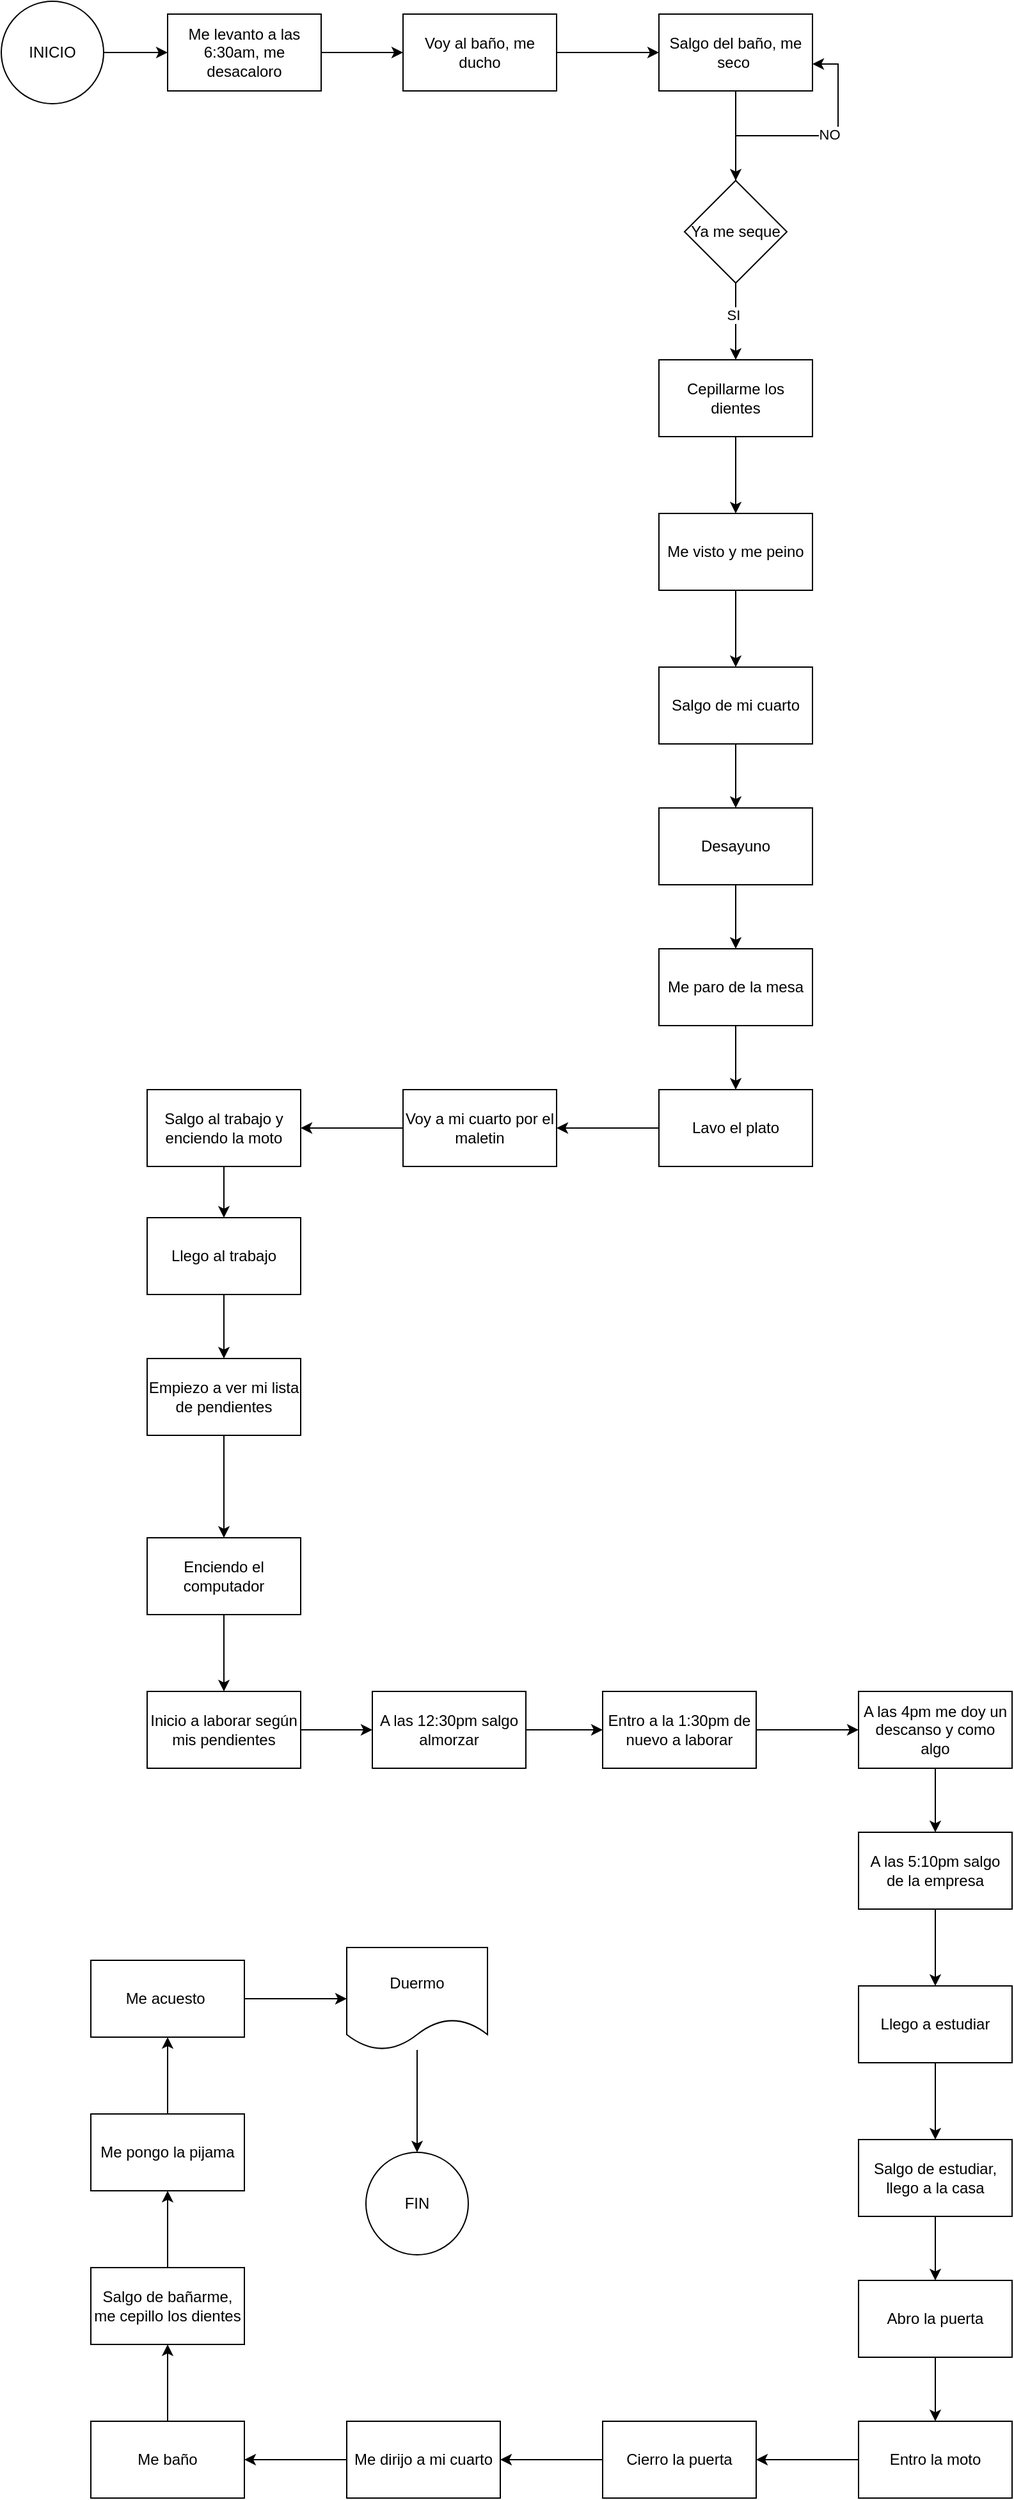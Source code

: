 <mxfile version="26.0.16">
  <diagram name="Página-1" id="K7Wull6o4n6hLo7Ys3QJ">
    <mxGraphModel dx="1707" dy="468" grid="1" gridSize="10" guides="1" tooltips="1" connect="1" arrows="1" fold="1" page="1" pageScale="1" pageWidth="827" pageHeight="1169" math="0" shadow="0">
      <root>
        <mxCell id="0" />
        <mxCell id="1" parent="0" />
        <mxCell id="taE81mQ46KyNj3JrBvwn-3" value="" style="edgeStyle=orthogonalEdgeStyle;rounded=0;orthogonalLoop=1;jettySize=auto;html=1;" edge="1" parent="1" source="taE81mQ46KyNj3JrBvwn-1" target="taE81mQ46KyNj3JrBvwn-2">
          <mxGeometry relative="1" as="geometry" />
        </mxCell>
        <mxCell id="taE81mQ46KyNj3JrBvwn-1" value="INICIO" style="ellipse;whiteSpace=wrap;html=1;aspect=fixed;" vertex="1" parent="1">
          <mxGeometry x="-20" y="10" width="80" height="80" as="geometry" />
        </mxCell>
        <mxCell id="taE81mQ46KyNj3JrBvwn-5" value="" style="edgeStyle=orthogonalEdgeStyle;rounded=0;orthogonalLoop=1;jettySize=auto;html=1;" edge="1" parent="1" source="taE81mQ46KyNj3JrBvwn-2" target="taE81mQ46KyNj3JrBvwn-4">
          <mxGeometry relative="1" as="geometry" />
        </mxCell>
        <mxCell id="taE81mQ46KyNj3JrBvwn-2" value="Me levanto a las 6:30am, me desacaloro" style="whiteSpace=wrap;html=1;" vertex="1" parent="1">
          <mxGeometry x="110" y="20" width="120" height="60" as="geometry" />
        </mxCell>
        <mxCell id="taE81mQ46KyNj3JrBvwn-7" value="" style="edgeStyle=orthogonalEdgeStyle;rounded=0;orthogonalLoop=1;jettySize=auto;html=1;" edge="1" parent="1" source="taE81mQ46KyNj3JrBvwn-4" target="taE81mQ46KyNj3JrBvwn-6">
          <mxGeometry relative="1" as="geometry" />
        </mxCell>
        <mxCell id="taE81mQ46KyNj3JrBvwn-4" value="Voy al baño, me ducho" style="whiteSpace=wrap;html=1;" vertex="1" parent="1">
          <mxGeometry x="294" y="20" width="120" height="60" as="geometry" />
        </mxCell>
        <mxCell id="taE81mQ46KyNj3JrBvwn-9" value="" style="edgeStyle=orthogonalEdgeStyle;rounded=0;orthogonalLoop=1;jettySize=auto;html=1;" edge="1" parent="1" source="taE81mQ46KyNj3JrBvwn-6" target="taE81mQ46KyNj3JrBvwn-8">
          <mxGeometry relative="1" as="geometry" />
        </mxCell>
        <mxCell id="taE81mQ46KyNj3JrBvwn-6" value="Salgo del baño, me seco&amp;nbsp;" style="whiteSpace=wrap;html=1;" vertex="1" parent="1">
          <mxGeometry x="494" y="20" width="120" height="60" as="geometry" />
        </mxCell>
        <mxCell id="taE81mQ46KyNj3JrBvwn-11" value="" style="edgeStyle=orthogonalEdgeStyle;rounded=0;orthogonalLoop=1;jettySize=auto;html=1;" edge="1" parent="1" source="taE81mQ46KyNj3JrBvwn-8" target="taE81mQ46KyNj3JrBvwn-10">
          <mxGeometry relative="1" as="geometry" />
        </mxCell>
        <mxCell id="taE81mQ46KyNj3JrBvwn-16" value="SI" style="edgeLabel;html=1;align=center;verticalAlign=middle;resizable=0;points=[];" vertex="1" connectable="0" parent="taE81mQ46KyNj3JrBvwn-11">
          <mxGeometry x="-0.167" y="-2" relative="1" as="geometry">
            <mxPoint as="offset" />
          </mxGeometry>
        </mxCell>
        <mxCell id="taE81mQ46KyNj3JrBvwn-8" value="Ya me seque" style="rhombus;whiteSpace=wrap;html=1;" vertex="1" parent="1">
          <mxGeometry x="514" y="150" width="80" height="80" as="geometry" />
        </mxCell>
        <mxCell id="taE81mQ46KyNj3JrBvwn-18" value="" style="edgeStyle=orthogonalEdgeStyle;rounded=0;orthogonalLoop=1;jettySize=auto;html=1;" edge="1" parent="1" source="taE81mQ46KyNj3JrBvwn-10" target="taE81mQ46KyNj3JrBvwn-17">
          <mxGeometry relative="1" as="geometry" />
        </mxCell>
        <mxCell id="taE81mQ46KyNj3JrBvwn-10" value="Cepillarme los dientes" style="whiteSpace=wrap;html=1;" vertex="1" parent="1">
          <mxGeometry x="494" y="290" width="120" height="60" as="geometry" />
        </mxCell>
        <mxCell id="taE81mQ46KyNj3JrBvwn-13" style="edgeStyle=orthogonalEdgeStyle;rounded=0;orthogonalLoop=1;jettySize=auto;html=1;entryX=1;entryY=0.65;entryDx=0;entryDy=0;entryPerimeter=0;" edge="1" parent="1" source="taE81mQ46KyNj3JrBvwn-8" target="taE81mQ46KyNj3JrBvwn-6">
          <mxGeometry relative="1" as="geometry" />
        </mxCell>
        <mxCell id="taE81mQ46KyNj3JrBvwn-14" value="NO" style="edgeLabel;html=1;align=center;verticalAlign=middle;resizable=0;points=[];" vertex="1" connectable="0" parent="taE81mQ46KyNj3JrBvwn-13">
          <mxGeometry x="0.131" y="1" relative="1" as="geometry">
            <mxPoint as="offset" />
          </mxGeometry>
        </mxCell>
        <mxCell id="taE81mQ46KyNj3JrBvwn-20" value="" style="edgeStyle=orthogonalEdgeStyle;rounded=0;orthogonalLoop=1;jettySize=auto;html=1;" edge="1" parent="1" source="taE81mQ46KyNj3JrBvwn-17" target="taE81mQ46KyNj3JrBvwn-19">
          <mxGeometry relative="1" as="geometry" />
        </mxCell>
        <mxCell id="taE81mQ46KyNj3JrBvwn-17" value="Me visto y me peino" style="whiteSpace=wrap;html=1;" vertex="1" parent="1">
          <mxGeometry x="494" y="410" width="120" height="60" as="geometry" />
        </mxCell>
        <mxCell id="taE81mQ46KyNj3JrBvwn-22" value="" style="edgeStyle=orthogonalEdgeStyle;rounded=0;orthogonalLoop=1;jettySize=auto;html=1;" edge="1" parent="1" source="taE81mQ46KyNj3JrBvwn-19" target="taE81mQ46KyNj3JrBvwn-21">
          <mxGeometry relative="1" as="geometry" />
        </mxCell>
        <mxCell id="taE81mQ46KyNj3JrBvwn-19" value="Salgo de mi cuarto" style="whiteSpace=wrap;html=1;" vertex="1" parent="1">
          <mxGeometry x="494" y="530" width="120" height="60" as="geometry" />
        </mxCell>
        <mxCell id="taE81mQ46KyNj3JrBvwn-24" value="" style="edgeStyle=orthogonalEdgeStyle;rounded=0;orthogonalLoop=1;jettySize=auto;html=1;" edge="1" parent="1" source="taE81mQ46KyNj3JrBvwn-21" target="taE81mQ46KyNj3JrBvwn-23">
          <mxGeometry relative="1" as="geometry" />
        </mxCell>
        <mxCell id="taE81mQ46KyNj3JrBvwn-21" value="Desayuno" style="whiteSpace=wrap;html=1;" vertex="1" parent="1">
          <mxGeometry x="494" y="640" width="120" height="60" as="geometry" />
        </mxCell>
        <mxCell id="taE81mQ46KyNj3JrBvwn-26" value="" style="edgeStyle=orthogonalEdgeStyle;rounded=0;orthogonalLoop=1;jettySize=auto;html=1;" edge="1" parent="1" source="taE81mQ46KyNj3JrBvwn-23" target="taE81mQ46KyNj3JrBvwn-25">
          <mxGeometry relative="1" as="geometry" />
        </mxCell>
        <mxCell id="taE81mQ46KyNj3JrBvwn-23" value="Me paro de la mesa" style="whiteSpace=wrap;html=1;" vertex="1" parent="1">
          <mxGeometry x="494" y="750" width="120" height="60" as="geometry" />
        </mxCell>
        <mxCell id="taE81mQ46KyNj3JrBvwn-28" value="" style="edgeStyle=orthogonalEdgeStyle;rounded=0;orthogonalLoop=1;jettySize=auto;html=1;" edge="1" parent="1" source="taE81mQ46KyNj3JrBvwn-25" target="taE81mQ46KyNj3JrBvwn-27">
          <mxGeometry relative="1" as="geometry" />
        </mxCell>
        <mxCell id="taE81mQ46KyNj3JrBvwn-25" value="Lavo el plato" style="whiteSpace=wrap;html=1;" vertex="1" parent="1">
          <mxGeometry x="494" y="860" width="120" height="60" as="geometry" />
        </mxCell>
        <mxCell id="taE81mQ46KyNj3JrBvwn-30" value="" style="edgeStyle=orthogonalEdgeStyle;rounded=0;orthogonalLoop=1;jettySize=auto;html=1;" edge="1" parent="1" source="taE81mQ46KyNj3JrBvwn-27" target="taE81mQ46KyNj3JrBvwn-29">
          <mxGeometry relative="1" as="geometry" />
        </mxCell>
        <mxCell id="taE81mQ46KyNj3JrBvwn-27" value="Voy a mi cuarto por el maletin" style="whiteSpace=wrap;html=1;" vertex="1" parent="1">
          <mxGeometry x="294" y="860" width="120" height="60" as="geometry" />
        </mxCell>
        <mxCell id="taE81mQ46KyNj3JrBvwn-32" value="" style="edgeStyle=orthogonalEdgeStyle;rounded=0;orthogonalLoop=1;jettySize=auto;html=1;" edge="1" parent="1" source="taE81mQ46KyNj3JrBvwn-29" target="taE81mQ46KyNj3JrBvwn-31">
          <mxGeometry relative="1" as="geometry" />
        </mxCell>
        <mxCell id="taE81mQ46KyNj3JrBvwn-29" value="Salgo al trabajo y enciendo la moto" style="whiteSpace=wrap;html=1;" vertex="1" parent="1">
          <mxGeometry x="94" y="860" width="120" height="60" as="geometry" />
        </mxCell>
        <mxCell id="taE81mQ46KyNj3JrBvwn-34" value="" style="edgeStyle=orthogonalEdgeStyle;rounded=0;orthogonalLoop=1;jettySize=auto;html=1;" edge="1" parent="1" source="taE81mQ46KyNj3JrBvwn-31" target="taE81mQ46KyNj3JrBvwn-33">
          <mxGeometry relative="1" as="geometry" />
        </mxCell>
        <mxCell id="taE81mQ46KyNj3JrBvwn-31" value="Llego al trabajo" style="whiteSpace=wrap;html=1;" vertex="1" parent="1">
          <mxGeometry x="94" y="960" width="120" height="60" as="geometry" />
        </mxCell>
        <mxCell id="taE81mQ46KyNj3JrBvwn-36" value="" style="edgeStyle=orthogonalEdgeStyle;rounded=0;orthogonalLoop=1;jettySize=auto;html=1;" edge="1" parent="1" source="taE81mQ46KyNj3JrBvwn-33" target="taE81mQ46KyNj3JrBvwn-35">
          <mxGeometry relative="1" as="geometry" />
        </mxCell>
        <mxCell id="taE81mQ46KyNj3JrBvwn-33" value="Empiezo a ver mi lista de pendientes" style="whiteSpace=wrap;html=1;" vertex="1" parent="1">
          <mxGeometry x="94" y="1070" width="120" height="60" as="geometry" />
        </mxCell>
        <mxCell id="taE81mQ46KyNj3JrBvwn-38" value="" style="edgeStyle=orthogonalEdgeStyle;rounded=0;orthogonalLoop=1;jettySize=auto;html=1;" edge="1" parent="1" source="taE81mQ46KyNj3JrBvwn-35" target="taE81mQ46KyNj3JrBvwn-37">
          <mxGeometry relative="1" as="geometry" />
        </mxCell>
        <mxCell id="taE81mQ46KyNj3JrBvwn-35" value="Enciendo el computador" style="whiteSpace=wrap;html=1;" vertex="1" parent="1">
          <mxGeometry x="94" y="1210" width="120" height="60" as="geometry" />
        </mxCell>
        <mxCell id="taE81mQ46KyNj3JrBvwn-40" value="" style="edgeStyle=orthogonalEdgeStyle;rounded=0;orthogonalLoop=1;jettySize=auto;html=1;" edge="1" parent="1" source="taE81mQ46KyNj3JrBvwn-37" target="taE81mQ46KyNj3JrBvwn-39">
          <mxGeometry relative="1" as="geometry" />
        </mxCell>
        <mxCell id="taE81mQ46KyNj3JrBvwn-37" value="Inicio a laborar según mis pendientes" style="whiteSpace=wrap;html=1;" vertex="1" parent="1">
          <mxGeometry x="94" y="1330" width="120" height="60" as="geometry" />
        </mxCell>
        <mxCell id="taE81mQ46KyNj3JrBvwn-42" value="" style="edgeStyle=orthogonalEdgeStyle;rounded=0;orthogonalLoop=1;jettySize=auto;html=1;" edge="1" parent="1" source="taE81mQ46KyNj3JrBvwn-39" target="taE81mQ46KyNj3JrBvwn-41">
          <mxGeometry relative="1" as="geometry" />
        </mxCell>
        <mxCell id="taE81mQ46KyNj3JrBvwn-39" value="A las 12:30pm salgo almorzar" style="whiteSpace=wrap;html=1;" vertex="1" parent="1">
          <mxGeometry x="270" y="1330" width="120" height="60" as="geometry" />
        </mxCell>
        <mxCell id="taE81mQ46KyNj3JrBvwn-44" value="" style="edgeStyle=orthogonalEdgeStyle;rounded=0;orthogonalLoop=1;jettySize=auto;html=1;" edge="1" parent="1" source="taE81mQ46KyNj3JrBvwn-41" target="taE81mQ46KyNj3JrBvwn-43">
          <mxGeometry relative="1" as="geometry" />
        </mxCell>
        <mxCell id="taE81mQ46KyNj3JrBvwn-41" value="Entro a la 1:30pm de nuevo a laborar" style="whiteSpace=wrap;html=1;" vertex="1" parent="1">
          <mxGeometry x="450" y="1330" width="120" height="60" as="geometry" />
        </mxCell>
        <mxCell id="taE81mQ46KyNj3JrBvwn-46" value="" style="edgeStyle=orthogonalEdgeStyle;rounded=0;orthogonalLoop=1;jettySize=auto;html=1;" edge="1" parent="1" source="taE81mQ46KyNj3JrBvwn-43" target="taE81mQ46KyNj3JrBvwn-45">
          <mxGeometry relative="1" as="geometry" />
        </mxCell>
        <mxCell id="taE81mQ46KyNj3JrBvwn-43" value="A las 4pm me doy un descanso y como algo" style="whiteSpace=wrap;html=1;" vertex="1" parent="1">
          <mxGeometry x="650" y="1330" width="120" height="60" as="geometry" />
        </mxCell>
        <mxCell id="taE81mQ46KyNj3JrBvwn-48" value="" style="edgeStyle=orthogonalEdgeStyle;rounded=0;orthogonalLoop=1;jettySize=auto;html=1;" edge="1" parent="1" source="taE81mQ46KyNj3JrBvwn-45" target="taE81mQ46KyNj3JrBvwn-47">
          <mxGeometry relative="1" as="geometry" />
        </mxCell>
        <mxCell id="taE81mQ46KyNj3JrBvwn-45" value="A las 5:10pm salgo de la empresa" style="whiteSpace=wrap;html=1;" vertex="1" parent="1">
          <mxGeometry x="650" y="1440" width="120" height="60" as="geometry" />
        </mxCell>
        <mxCell id="taE81mQ46KyNj3JrBvwn-50" value="" style="edgeStyle=orthogonalEdgeStyle;rounded=0;orthogonalLoop=1;jettySize=auto;html=1;" edge="1" parent="1" source="taE81mQ46KyNj3JrBvwn-47" target="taE81mQ46KyNj3JrBvwn-49">
          <mxGeometry relative="1" as="geometry" />
        </mxCell>
        <mxCell id="taE81mQ46KyNj3JrBvwn-47" value="Llego a estudiar" style="whiteSpace=wrap;html=1;" vertex="1" parent="1">
          <mxGeometry x="650" y="1560" width="120" height="60" as="geometry" />
        </mxCell>
        <mxCell id="taE81mQ46KyNj3JrBvwn-52" value="" style="edgeStyle=orthogonalEdgeStyle;rounded=0;orthogonalLoop=1;jettySize=auto;html=1;" edge="1" parent="1" source="taE81mQ46KyNj3JrBvwn-49" target="taE81mQ46KyNj3JrBvwn-51">
          <mxGeometry relative="1" as="geometry" />
        </mxCell>
        <mxCell id="taE81mQ46KyNj3JrBvwn-49" value="Salgo de estudiar, llego a la casa" style="whiteSpace=wrap;html=1;" vertex="1" parent="1">
          <mxGeometry x="650" y="1680" width="120" height="60" as="geometry" />
        </mxCell>
        <mxCell id="taE81mQ46KyNj3JrBvwn-54" value="" style="edgeStyle=orthogonalEdgeStyle;rounded=0;orthogonalLoop=1;jettySize=auto;html=1;" edge="1" parent="1" source="taE81mQ46KyNj3JrBvwn-51" target="taE81mQ46KyNj3JrBvwn-53">
          <mxGeometry relative="1" as="geometry" />
        </mxCell>
        <mxCell id="taE81mQ46KyNj3JrBvwn-51" value="Abro la puerta" style="whiteSpace=wrap;html=1;" vertex="1" parent="1">
          <mxGeometry x="650" y="1790" width="120" height="60" as="geometry" />
        </mxCell>
        <mxCell id="taE81mQ46KyNj3JrBvwn-56" value="" style="edgeStyle=orthogonalEdgeStyle;rounded=0;orthogonalLoop=1;jettySize=auto;html=1;" edge="1" parent="1" source="taE81mQ46KyNj3JrBvwn-53" target="taE81mQ46KyNj3JrBvwn-55">
          <mxGeometry relative="1" as="geometry" />
        </mxCell>
        <mxCell id="taE81mQ46KyNj3JrBvwn-53" value="Entro la moto" style="whiteSpace=wrap;html=1;" vertex="1" parent="1">
          <mxGeometry x="650" y="1900" width="120" height="60" as="geometry" />
        </mxCell>
        <mxCell id="taE81mQ46KyNj3JrBvwn-58" value="" style="edgeStyle=orthogonalEdgeStyle;rounded=0;orthogonalLoop=1;jettySize=auto;html=1;" edge="1" parent="1" source="taE81mQ46KyNj3JrBvwn-55" target="taE81mQ46KyNj3JrBvwn-57">
          <mxGeometry relative="1" as="geometry" />
        </mxCell>
        <mxCell id="taE81mQ46KyNj3JrBvwn-55" value="Cierro la puerta" style="whiteSpace=wrap;html=1;" vertex="1" parent="1">
          <mxGeometry x="450" y="1900" width="120" height="60" as="geometry" />
        </mxCell>
        <mxCell id="taE81mQ46KyNj3JrBvwn-60" value="" style="edgeStyle=orthogonalEdgeStyle;rounded=0;orthogonalLoop=1;jettySize=auto;html=1;" edge="1" parent="1" source="taE81mQ46KyNj3JrBvwn-57" target="taE81mQ46KyNj3JrBvwn-59">
          <mxGeometry relative="1" as="geometry" />
        </mxCell>
        <mxCell id="taE81mQ46KyNj3JrBvwn-57" value="Me dirijo a mi cuarto" style="whiteSpace=wrap;html=1;" vertex="1" parent="1">
          <mxGeometry x="250" y="1900" width="120" height="60" as="geometry" />
        </mxCell>
        <mxCell id="taE81mQ46KyNj3JrBvwn-62" value="" style="edgeStyle=orthogonalEdgeStyle;rounded=0;orthogonalLoop=1;jettySize=auto;html=1;" edge="1" parent="1" source="taE81mQ46KyNj3JrBvwn-59" target="taE81mQ46KyNj3JrBvwn-61">
          <mxGeometry relative="1" as="geometry" />
        </mxCell>
        <mxCell id="taE81mQ46KyNj3JrBvwn-59" value="Me baño" style="whiteSpace=wrap;html=1;" vertex="1" parent="1">
          <mxGeometry x="50" y="1900" width="120" height="60" as="geometry" />
        </mxCell>
        <mxCell id="taE81mQ46KyNj3JrBvwn-64" value="" style="edgeStyle=orthogonalEdgeStyle;rounded=0;orthogonalLoop=1;jettySize=auto;html=1;" edge="1" parent="1" source="taE81mQ46KyNj3JrBvwn-61" target="taE81mQ46KyNj3JrBvwn-63">
          <mxGeometry relative="1" as="geometry" />
        </mxCell>
        <mxCell id="taE81mQ46KyNj3JrBvwn-61" value="Salgo de bañarme, me cepillo los dientes" style="whiteSpace=wrap;html=1;" vertex="1" parent="1">
          <mxGeometry x="50" y="1780" width="120" height="60" as="geometry" />
        </mxCell>
        <mxCell id="taE81mQ46KyNj3JrBvwn-66" value="" style="edgeStyle=orthogonalEdgeStyle;rounded=0;orthogonalLoop=1;jettySize=auto;html=1;" edge="1" parent="1" source="taE81mQ46KyNj3JrBvwn-63" target="taE81mQ46KyNj3JrBvwn-65">
          <mxGeometry relative="1" as="geometry" />
        </mxCell>
        <mxCell id="taE81mQ46KyNj3JrBvwn-63" value="Me pongo la pijama" style="whiteSpace=wrap;html=1;" vertex="1" parent="1">
          <mxGeometry x="50" y="1660" width="120" height="60" as="geometry" />
        </mxCell>
        <mxCell id="taE81mQ46KyNj3JrBvwn-70" value="" style="edgeStyle=orthogonalEdgeStyle;rounded=0;orthogonalLoop=1;jettySize=auto;html=1;" edge="1" parent="1" source="taE81mQ46KyNj3JrBvwn-65" target="taE81mQ46KyNj3JrBvwn-69">
          <mxGeometry relative="1" as="geometry" />
        </mxCell>
        <mxCell id="taE81mQ46KyNj3JrBvwn-65" value="Me acuesto&amp;nbsp;" style="whiteSpace=wrap;html=1;" vertex="1" parent="1">
          <mxGeometry x="50" y="1540" width="120" height="60" as="geometry" />
        </mxCell>
        <mxCell id="taE81mQ46KyNj3JrBvwn-72" value="" style="edgeStyle=orthogonalEdgeStyle;rounded=0;orthogonalLoop=1;jettySize=auto;html=1;" edge="1" parent="1" source="taE81mQ46KyNj3JrBvwn-69" target="taE81mQ46KyNj3JrBvwn-71">
          <mxGeometry relative="1" as="geometry" />
        </mxCell>
        <mxCell id="taE81mQ46KyNj3JrBvwn-69" value="Duermo" style="shape=document;whiteSpace=wrap;html=1;boundedLbl=1;" vertex="1" parent="1">
          <mxGeometry x="250" y="1530" width="110" height="80" as="geometry" />
        </mxCell>
        <mxCell id="taE81mQ46KyNj3JrBvwn-71" value="FIN" style="ellipse;whiteSpace=wrap;html=1;" vertex="1" parent="1">
          <mxGeometry x="265" y="1690" width="80" height="80" as="geometry" />
        </mxCell>
      </root>
    </mxGraphModel>
  </diagram>
</mxfile>

